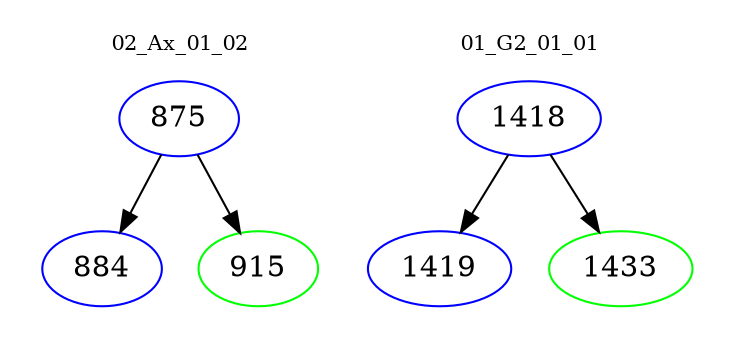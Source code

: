 digraph{
subgraph cluster_0 {
color = white
label = "02_Ax_01_02";
fontsize=10;
T0_875 [label="875", color="blue"]
T0_875 -> T0_884 [color="black"]
T0_884 [label="884", color="blue"]
T0_875 -> T0_915 [color="black"]
T0_915 [label="915", color="green"]
}
subgraph cluster_1 {
color = white
label = "01_G2_01_01";
fontsize=10;
T1_1418 [label="1418", color="blue"]
T1_1418 -> T1_1419 [color="black"]
T1_1419 [label="1419", color="blue"]
T1_1418 -> T1_1433 [color="black"]
T1_1433 [label="1433", color="green"]
}
}
